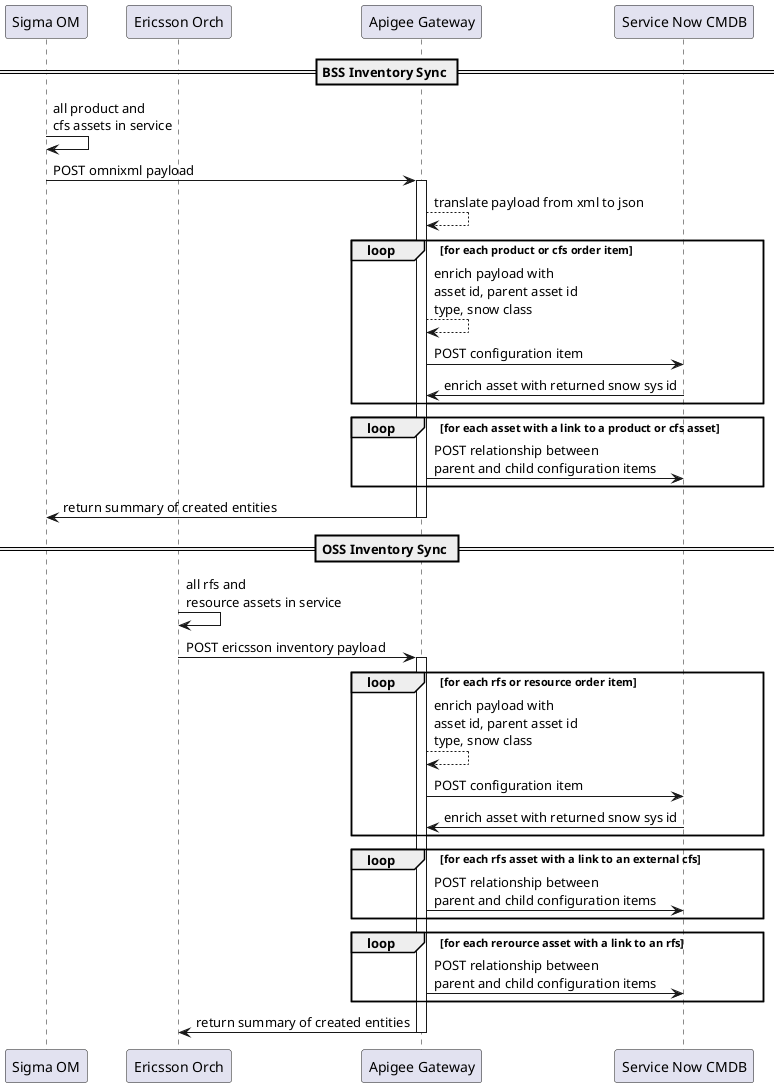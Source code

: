 @startuml
' box "BSS"
participant "Sigma OM" as sigma
' end box
' box "OSS"
participant "Ericsson Orch" as ericsson
' end box
' box "Integration"
participant "Apigee Gateway" as apigee
' end box
' box "Inlife"
participant "Service Now CMDB" as snow
' end box
== BSS Inventory Sync ==
sigma -> sigma: all product and\ncfs assets in service
sigma -> apigee: POST omnixml payload
activate apigee

apigee --> apigee: translate payload from xml to json
loop for each product or cfs order item
apigee --> apigee: enrich payload with\nasset id, parent asset id\ntype, snow class

apigee -> snow: POST configuration item
snow -> apigee: enrich asset with returned snow sys id
end

loop for each asset with a link to a product or cfs asset
apigee -> snow: POST relationship between\nparent and child configuration items
end

apigee -> sigma: return summary of created entities
deactivate apigee

== OSS Inventory Sync ==
ericsson -> ericsson: all rfs and\nresource assets in service
ericsson -> apigee: POST ericsson inventory payload
activate apigee

loop for each rfs or resource order item
apigee --> apigee: enrich payload with\nasset id, parent asset id\ntype, snow class

apigee -> snow: POST configuration item
snow -> apigee: enrich asset with returned snow sys id
end

loop for each rfs asset with a link to an external cfs
apigee -> snow: POST relationship between\nparent and child configuration items
end

loop for each rerource asset with a link to an rfs
apigee -> snow: POST relationship between\nparent and child configuration items
end

apigee -> ericsson: return summary of created entities
deactivate apigee
@enduml